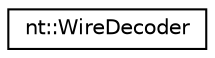 digraph "Graphical Class Hierarchy"
{
  edge [fontname="Helvetica",fontsize="10",labelfontname="Helvetica",labelfontsize="10"];
  node [fontname="Helvetica",fontsize="10",shape=record];
  rankdir="LR";
  Node1 [label="nt::WireDecoder",height=0.2,width=0.4,color="black", fillcolor="white", style="filled",URL="$classnt_1_1WireDecoder.html"];
}
